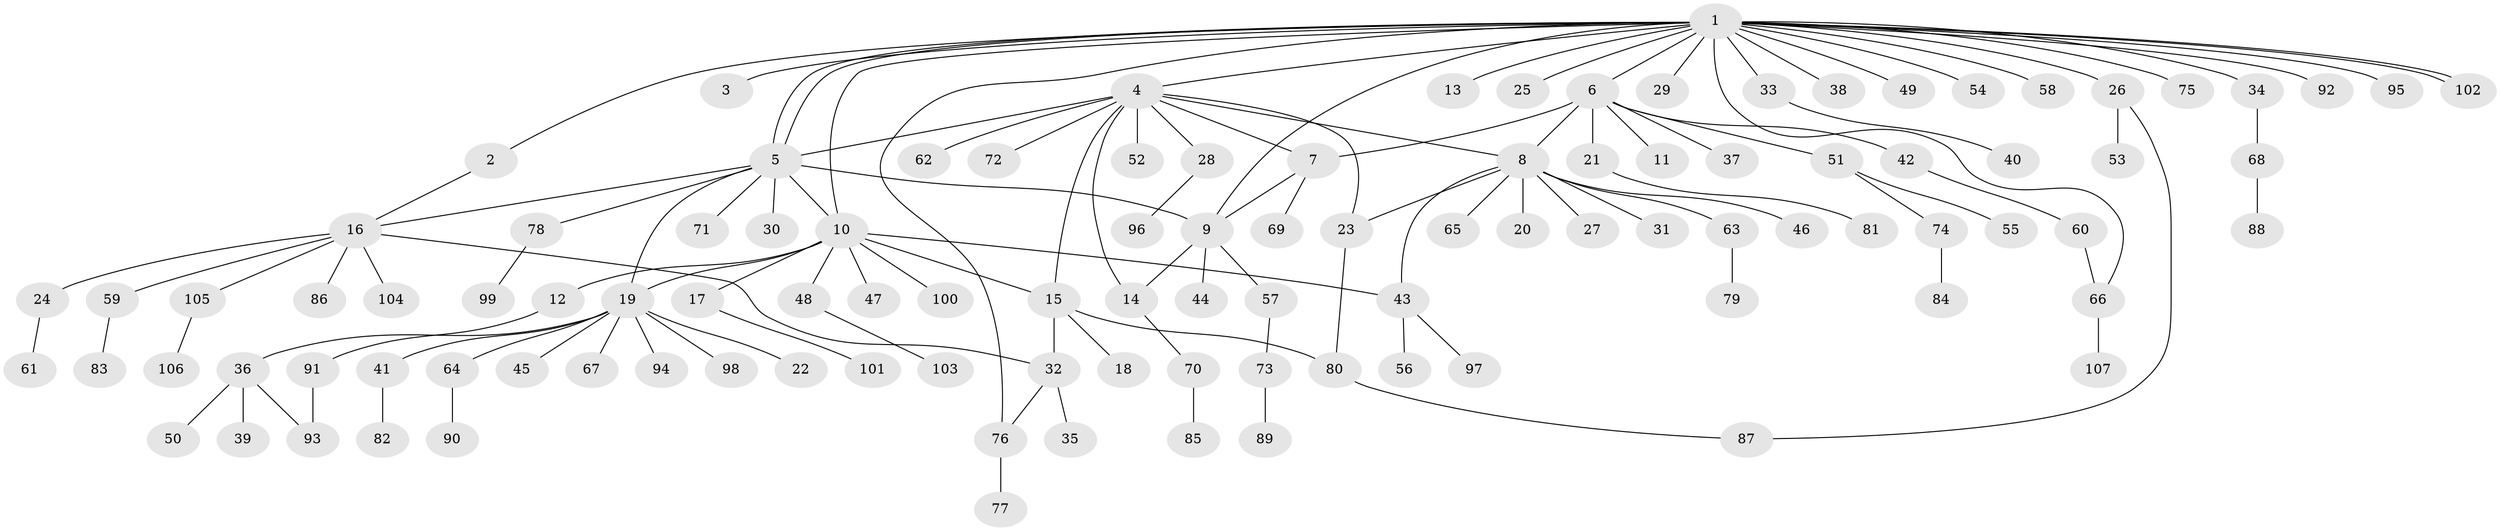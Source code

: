 // coarse degree distribution, {25: 0.015625, 2: 0.171875, 1: 0.625, 11: 0.03125, 9: 0.015625, 8: 0.015625, 4: 0.046875, 7: 0.015625, 6: 0.015625, 5: 0.015625, 3: 0.03125}
// Generated by graph-tools (version 1.1) at 2025/18/03/04/25 18:18:13]
// undirected, 107 vertices, 126 edges
graph export_dot {
graph [start="1"]
  node [color=gray90,style=filled];
  1;
  2;
  3;
  4;
  5;
  6;
  7;
  8;
  9;
  10;
  11;
  12;
  13;
  14;
  15;
  16;
  17;
  18;
  19;
  20;
  21;
  22;
  23;
  24;
  25;
  26;
  27;
  28;
  29;
  30;
  31;
  32;
  33;
  34;
  35;
  36;
  37;
  38;
  39;
  40;
  41;
  42;
  43;
  44;
  45;
  46;
  47;
  48;
  49;
  50;
  51;
  52;
  53;
  54;
  55;
  56;
  57;
  58;
  59;
  60;
  61;
  62;
  63;
  64;
  65;
  66;
  67;
  68;
  69;
  70;
  71;
  72;
  73;
  74;
  75;
  76;
  77;
  78;
  79;
  80;
  81;
  82;
  83;
  84;
  85;
  86;
  87;
  88;
  89;
  90;
  91;
  92;
  93;
  94;
  95;
  96;
  97;
  98;
  99;
  100;
  101;
  102;
  103;
  104;
  105;
  106;
  107;
  1 -- 2;
  1 -- 3;
  1 -- 4;
  1 -- 5;
  1 -- 5;
  1 -- 6;
  1 -- 9;
  1 -- 10;
  1 -- 13;
  1 -- 25;
  1 -- 26;
  1 -- 29;
  1 -- 33;
  1 -- 34;
  1 -- 38;
  1 -- 49;
  1 -- 54;
  1 -- 58;
  1 -- 66;
  1 -- 75;
  1 -- 76;
  1 -- 92;
  1 -- 95;
  1 -- 102;
  1 -- 102;
  2 -- 16;
  4 -- 5;
  4 -- 7;
  4 -- 8;
  4 -- 14;
  4 -- 15;
  4 -- 23;
  4 -- 28;
  4 -- 52;
  4 -- 62;
  4 -- 72;
  5 -- 9;
  5 -- 10;
  5 -- 16;
  5 -- 19;
  5 -- 30;
  5 -- 71;
  5 -- 78;
  6 -- 7;
  6 -- 8;
  6 -- 11;
  6 -- 21;
  6 -- 37;
  6 -- 42;
  6 -- 51;
  7 -- 9;
  7 -- 69;
  8 -- 20;
  8 -- 23;
  8 -- 27;
  8 -- 31;
  8 -- 43;
  8 -- 46;
  8 -- 63;
  8 -- 65;
  9 -- 14;
  9 -- 44;
  9 -- 57;
  10 -- 12;
  10 -- 15;
  10 -- 17;
  10 -- 19;
  10 -- 43;
  10 -- 47;
  10 -- 48;
  10 -- 100;
  12 -- 91;
  14 -- 70;
  15 -- 18;
  15 -- 32;
  15 -- 80;
  16 -- 24;
  16 -- 32;
  16 -- 59;
  16 -- 86;
  16 -- 104;
  16 -- 105;
  17 -- 101;
  19 -- 22;
  19 -- 36;
  19 -- 41;
  19 -- 45;
  19 -- 64;
  19 -- 67;
  19 -- 94;
  19 -- 98;
  21 -- 81;
  23 -- 80;
  24 -- 61;
  26 -- 53;
  26 -- 87;
  28 -- 96;
  32 -- 35;
  32 -- 76;
  33 -- 40;
  34 -- 68;
  36 -- 39;
  36 -- 50;
  36 -- 93;
  41 -- 82;
  42 -- 60;
  43 -- 56;
  43 -- 97;
  48 -- 103;
  51 -- 55;
  51 -- 74;
  57 -- 73;
  59 -- 83;
  60 -- 66;
  63 -- 79;
  64 -- 90;
  66 -- 107;
  68 -- 88;
  70 -- 85;
  73 -- 89;
  74 -- 84;
  76 -- 77;
  78 -- 99;
  80 -- 87;
  91 -- 93;
  105 -- 106;
}
